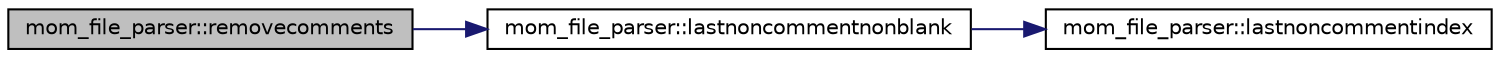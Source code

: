 digraph "mom_file_parser::removecomments"
{
 // INTERACTIVE_SVG=YES
 // LATEX_PDF_SIZE
  edge [fontname="Helvetica",fontsize="10",labelfontname="Helvetica",labelfontsize="10"];
  node [fontname="Helvetica",fontsize="10",shape=record];
  rankdir="LR";
  Node1 [label="mom_file_parser::removecomments",height=0.2,width=0.4,color="black", fillcolor="grey75", style="filled", fontcolor="black",tooltip="Trims comments and leading blanks from string."];
  Node1 -> Node2 [color="midnightblue",fontsize="10",style="solid",fontname="Helvetica"];
  Node2 [label="mom_file_parser::lastnoncommentnonblank",height=0.2,width=0.4,color="black", fillcolor="white", style="filled",URL="$namespacemom__file__parser.html#ab4b89d9420e174185db1c6aa3feb948b",tooltip="Find position of last non-blank character before any comments."];
  Node2 -> Node3 [color="midnightblue",fontsize="10",style="solid",fontname="Helvetica"];
  Node3 [label="mom_file_parser::lastnoncommentindex",height=0.2,width=0.4,color="black", fillcolor="white", style="filled",URL="$namespacemom__file__parser.html#a000fd0a0681f9e73481ef2663154df78",tooltip="Find position of last character before any comments, As marked by \"!\", \"//\", or \"/*\" following F90,..."];
}
